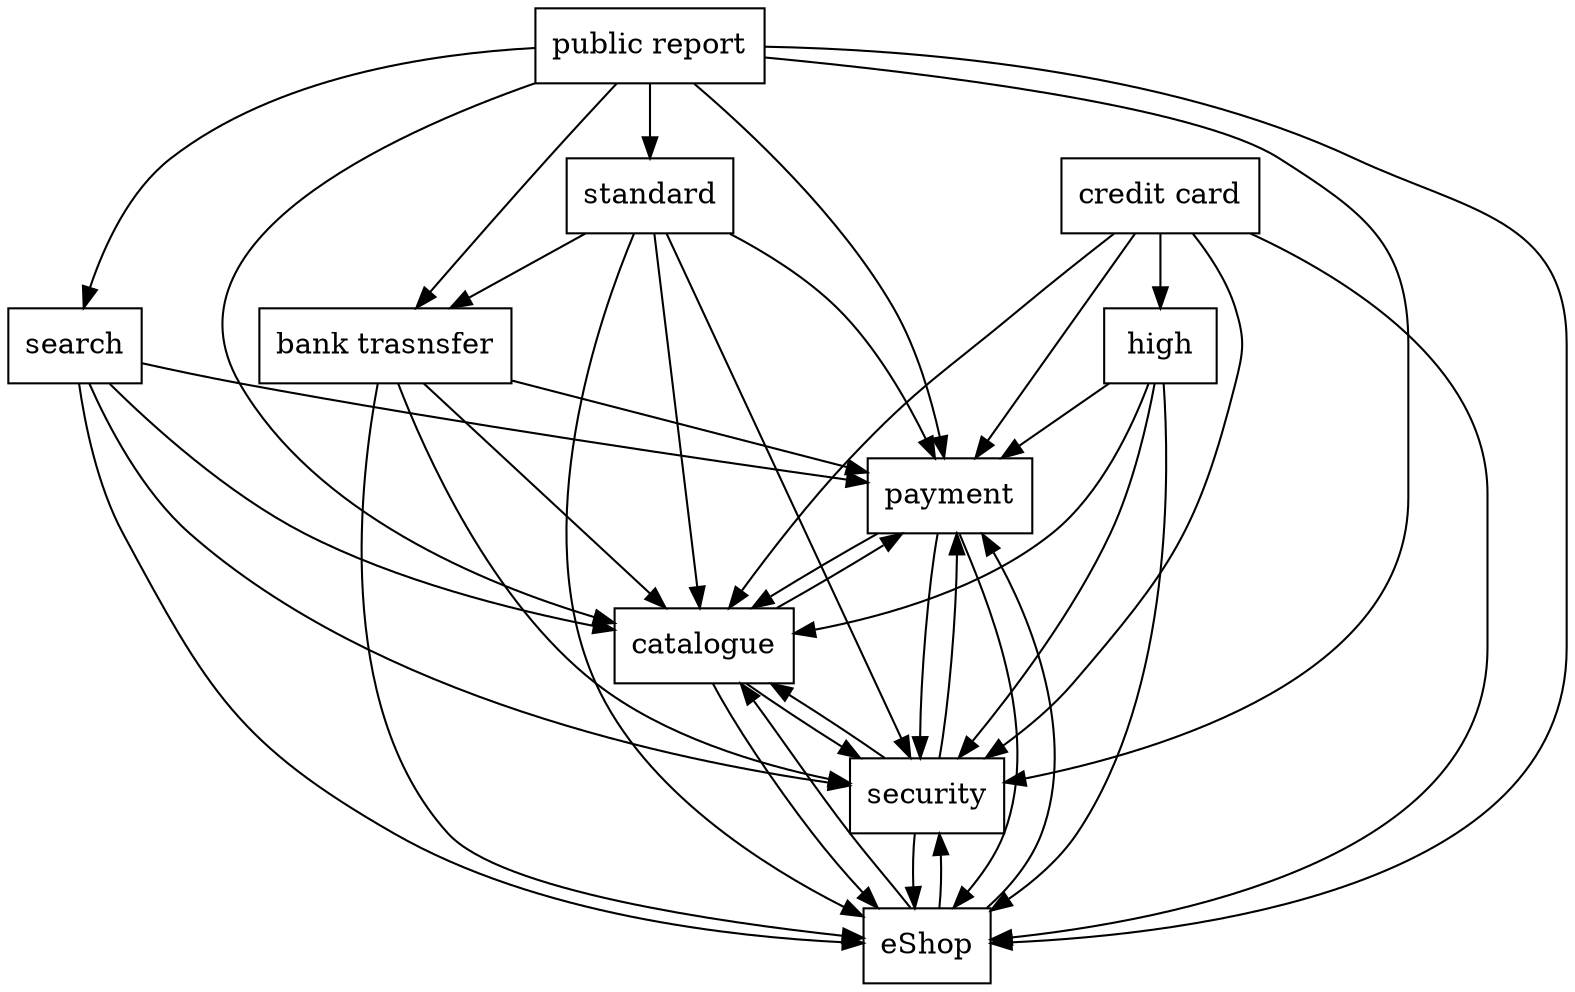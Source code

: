 digraph{
graph [rankdir=TB];
node [shape=box];
edge [arrowhead=normal];
0[label="standard",]
1[label="payment",]
2[label="catalogue",]
3[label="search",]
4[label="bank trasnsfer",]
5[label="credit card",]
6[label="eShop",]
7[label="security",]
8[label="high",]
9[label="public report",]
0->1[label="",]
0->2[label="",]
0->4[label="",]
0->6[label="",]
0->7[label="",]
1->2[label="",]
1->6[label="",]
1->7[label="",]
2->1[label="",]
2->6[label="",]
2->7[label="",]
3->1[label="",]
3->2[label="",]
3->6[label="",]
3->7[label="",]
4->1[label="",]
4->2[label="",]
4->6[label="",]
4->7[label="",]
5->1[label="",]
5->2[label="",]
5->6[label="",]
5->7[label="",]
5->8[label="",]
6->1[label="",]
6->2[label="",]
6->7[label="",]
7->1[label="",]
7->2[label="",]
7->6[label="",]
8->1[label="",]
8->2[label="",]
8->6[label="",]
8->7[label="",]
9->0[label="",]
9->1[label="",]
9->2[label="",]
9->3[label="",]
9->4[label="",]
9->6[label="",]
9->7[label="",]
}
